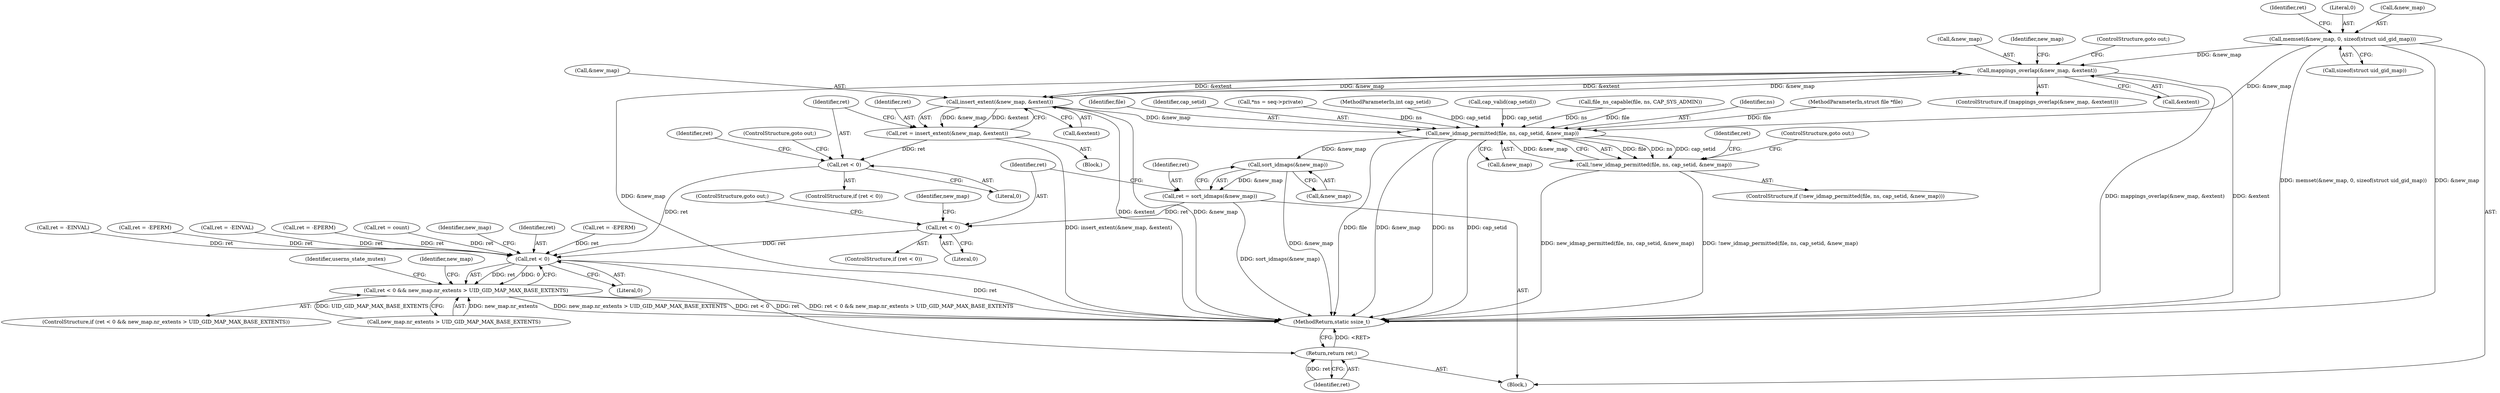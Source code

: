 digraph "0_linux_d2f007dbe7e4c9583eea6eb04d60001e85c6f1bd@API" {
"1000174" [label="(Call,memset(&new_map, 0, sizeof(struct uid_gid_map)))"];
"1000352" [label="(Call,mappings_overlap(&new_map, &extent))"];
"1000373" [label="(Call,insert_extent(&new_map, &extent))"];
"1000371" [label="(Call,ret = insert_extent(&new_map, &extent))"];
"1000379" [label="(Call,ret < 0)"];
"1000539" [label="(Call,ret < 0)"];
"1000538" [label="(Call,ret < 0 && new_map.nr_extents > UID_GID_MAP_MAX_BASE_EXTENTS)"];
"1000576" [label="(Return,return ret;)"];
"1000400" [label="(Call,new_idmap_permitted(file, ns, cap_setid, &new_map))"];
"1000399" [label="(Call,!new_idmap_permitted(file, ns, cap_setid, &new_map))"];
"1000473" [label="(Call,sort_idmaps(&new_map))"];
"1000471" [label="(Call,ret = sort_idmaps(&new_map))"];
"1000477" [label="(Call,ret < 0)"];
"1000402" [label="(Identifier,ns)"];
"1000201" [label="(Call,ret = -EINVAL)"];
"1000363" [label="(Identifier,new_map)"];
"1000408" [label="(Identifier,ret)"];
"1000181" [label="(Identifier,ret)"];
"1000479" [label="(Literal,0)"];
"1000374" [label="(Call,&new_map)"];
"1000471" [label="(Call,ret = sort_idmaps(&new_map))"];
"1000178" [label="(Call,sizeof(struct uid_gid_map))"];
"1000371" [label="(Call,ret = insert_extent(&new_map, &extent))"];
"1000379" [label="(Call,ret < 0)"];
"1000573" [label="(Identifier,userns_state_mutex)"];
"1000576" [label="(Return,return ret;)"];
"1000476" [label="(ControlStructure,if (ret < 0))"];
"1000118" [label="(MethodParameterIn,struct file *file)"];
"1000213" [label="(Block,)"];
"1000478" [label="(Identifier,ret)"];
"1000406" [label="(ControlStructure,goto out;)"];
"1000351" [label="(ControlStructure,if (mappings_overlap(&new_map, &extent)))"];
"1000473" [label="(Call,sort_idmaps(&new_map))"];
"1000484" [label="(Identifier,new_map)"];
"1000542" [label="(Call,new_map.nr_extents > UID_GID_MAP_MAX_BASE_EXTENTS)"];
"1000394" [label="(Call,ret = -EPERM)"];
"1000401" [label="(Identifier,file)"];
"1000383" [label="(Call,ret = -EINVAL)"];
"1000378" [label="(ControlStructure,if (ret < 0))"];
"1000180" [label="(Call,ret = -EPERM)"];
"1000541" [label="(Literal,0)"];
"1000474" [label="(Call,&new_map)"];
"1000373" [label="(Call,insert_extent(&new_map, &extent))"];
"1000538" [label="(Call,ret < 0 && new_map.nr_extents > UID_GID_MAP_MAX_BASE_EXTENTS)"];
"1000403" [label="(Identifier,cap_setid)"];
"1000480" [label="(ControlStructure,goto out;)"];
"1000372" [label="(Identifier,ret)"];
"1000125" [label="(Block,)"];
"1000550" [label="(Identifier,new_map)"];
"1000376" [label="(Call,&extent)"];
"1000133" [label="(Call,*ns = seq->private)"];
"1000380" [label="(Identifier,ret)"];
"1000357" [label="(ControlStructure,goto out;)"];
"1000398" [label="(ControlStructure,if (!new_idmap_permitted(file, ns, cap_setid, &new_map)))"];
"1000353" [label="(Call,&new_map)"];
"1000122" [label="(MethodParameterIn,int cap_setid)"];
"1000537" [label="(ControlStructure,if (ret < 0 && new_map.nr_extents > UID_GID_MAP_MAX_BASE_EXTENTS))"];
"1000384" [label="(Identifier,ret)"];
"1000539" [label="(Call,ret < 0)"];
"1000472" [label="(Identifier,ret)"];
"1000400" [label="(Call,new_idmap_permitted(file, ns, cap_setid, &new_map))"];
"1000477" [label="(Call,ret < 0)"];
"1000193" [label="(Call,cap_valid(cap_setid))"];
"1000174" [label="(Call,memset(&new_map, 0, sizeof(struct uid_gid_map)))"];
"1000399" [label="(Call,!new_idmap_permitted(file, ns, cap_setid, &new_map))"];
"1000533" [label="(Call,ret = count)"];
"1000578" [label="(MethodReturn,static ssize_t)"];
"1000196" [label="(Call,file_ns_capable(file, ns, CAP_SYS_ADMIN))"];
"1000544" [label="(Identifier,new_map)"];
"1000177" [label="(Literal,0)"];
"1000355" [label="(Call,&extent)"];
"1000540" [label="(Identifier,ret)"];
"1000175" [label="(Call,&new_map)"];
"1000381" [label="(Literal,0)"];
"1000382" [label="(ControlStructure,goto out;)"];
"1000352" [label="(Call,mappings_overlap(&new_map, &extent))"];
"1000407" [label="(Call,ret = -EPERM)"];
"1000577" [label="(Identifier,ret)"];
"1000404" [label="(Call,&new_map)"];
"1000174" -> "1000125"  [label="AST: "];
"1000174" -> "1000178"  [label="CFG: "];
"1000175" -> "1000174"  [label="AST: "];
"1000177" -> "1000174"  [label="AST: "];
"1000178" -> "1000174"  [label="AST: "];
"1000181" -> "1000174"  [label="CFG: "];
"1000174" -> "1000578"  [label="DDG: memset(&new_map, 0, sizeof(struct uid_gid_map))"];
"1000174" -> "1000578"  [label="DDG: &new_map"];
"1000174" -> "1000352"  [label="DDG: &new_map"];
"1000174" -> "1000400"  [label="DDG: &new_map"];
"1000352" -> "1000351"  [label="AST: "];
"1000352" -> "1000355"  [label="CFG: "];
"1000353" -> "1000352"  [label="AST: "];
"1000355" -> "1000352"  [label="AST: "];
"1000357" -> "1000352"  [label="CFG: "];
"1000363" -> "1000352"  [label="CFG: "];
"1000352" -> "1000578"  [label="DDG: &new_map"];
"1000352" -> "1000578"  [label="DDG: mappings_overlap(&new_map, &extent)"];
"1000352" -> "1000578"  [label="DDG: &extent"];
"1000373" -> "1000352"  [label="DDG: &new_map"];
"1000373" -> "1000352"  [label="DDG: &extent"];
"1000352" -> "1000373"  [label="DDG: &new_map"];
"1000352" -> "1000373"  [label="DDG: &extent"];
"1000373" -> "1000371"  [label="AST: "];
"1000373" -> "1000376"  [label="CFG: "];
"1000374" -> "1000373"  [label="AST: "];
"1000376" -> "1000373"  [label="AST: "];
"1000371" -> "1000373"  [label="CFG: "];
"1000373" -> "1000578"  [label="DDG: &extent"];
"1000373" -> "1000578"  [label="DDG: &new_map"];
"1000373" -> "1000371"  [label="DDG: &new_map"];
"1000373" -> "1000371"  [label="DDG: &extent"];
"1000373" -> "1000400"  [label="DDG: &new_map"];
"1000371" -> "1000213"  [label="AST: "];
"1000372" -> "1000371"  [label="AST: "];
"1000380" -> "1000371"  [label="CFG: "];
"1000371" -> "1000578"  [label="DDG: insert_extent(&new_map, &extent)"];
"1000371" -> "1000379"  [label="DDG: ret"];
"1000379" -> "1000378"  [label="AST: "];
"1000379" -> "1000381"  [label="CFG: "];
"1000380" -> "1000379"  [label="AST: "];
"1000381" -> "1000379"  [label="AST: "];
"1000382" -> "1000379"  [label="CFG: "];
"1000384" -> "1000379"  [label="CFG: "];
"1000379" -> "1000539"  [label="DDG: ret"];
"1000539" -> "1000538"  [label="AST: "];
"1000539" -> "1000541"  [label="CFG: "];
"1000540" -> "1000539"  [label="AST: "];
"1000541" -> "1000539"  [label="AST: "];
"1000544" -> "1000539"  [label="CFG: "];
"1000538" -> "1000539"  [label="CFG: "];
"1000539" -> "1000578"  [label="DDG: ret"];
"1000539" -> "1000538"  [label="DDG: ret"];
"1000539" -> "1000538"  [label="DDG: 0"];
"1000383" -> "1000539"  [label="DDG: ret"];
"1000407" -> "1000539"  [label="DDG: ret"];
"1000180" -> "1000539"  [label="DDG: ret"];
"1000533" -> "1000539"  [label="DDG: ret"];
"1000477" -> "1000539"  [label="DDG: ret"];
"1000201" -> "1000539"  [label="DDG: ret"];
"1000394" -> "1000539"  [label="DDG: ret"];
"1000539" -> "1000576"  [label="DDG: ret"];
"1000538" -> "1000537"  [label="AST: "];
"1000538" -> "1000542"  [label="CFG: "];
"1000542" -> "1000538"  [label="AST: "];
"1000550" -> "1000538"  [label="CFG: "];
"1000573" -> "1000538"  [label="CFG: "];
"1000538" -> "1000578"  [label="DDG: new_map.nr_extents > UID_GID_MAP_MAX_BASE_EXTENTS"];
"1000538" -> "1000578"  [label="DDG: ret < 0"];
"1000538" -> "1000578"  [label="DDG: ret < 0 && new_map.nr_extents > UID_GID_MAP_MAX_BASE_EXTENTS"];
"1000542" -> "1000538"  [label="DDG: new_map.nr_extents"];
"1000542" -> "1000538"  [label="DDG: UID_GID_MAP_MAX_BASE_EXTENTS"];
"1000576" -> "1000125"  [label="AST: "];
"1000576" -> "1000577"  [label="CFG: "];
"1000577" -> "1000576"  [label="AST: "];
"1000578" -> "1000576"  [label="CFG: "];
"1000576" -> "1000578"  [label="DDG: <RET>"];
"1000577" -> "1000576"  [label="DDG: ret"];
"1000400" -> "1000399"  [label="AST: "];
"1000400" -> "1000404"  [label="CFG: "];
"1000401" -> "1000400"  [label="AST: "];
"1000402" -> "1000400"  [label="AST: "];
"1000403" -> "1000400"  [label="AST: "];
"1000404" -> "1000400"  [label="AST: "];
"1000399" -> "1000400"  [label="CFG: "];
"1000400" -> "1000578"  [label="DDG: file"];
"1000400" -> "1000578"  [label="DDG: &new_map"];
"1000400" -> "1000578"  [label="DDG: ns"];
"1000400" -> "1000578"  [label="DDG: cap_setid"];
"1000400" -> "1000399"  [label="DDG: file"];
"1000400" -> "1000399"  [label="DDG: ns"];
"1000400" -> "1000399"  [label="DDG: cap_setid"];
"1000400" -> "1000399"  [label="DDG: &new_map"];
"1000196" -> "1000400"  [label="DDG: file"];
"1000196" -> "1000400"  [label="DDG: ns"];
"1000118" -> "1000400"  [label="DDG: file"];
"1000133" -> "1000400"  [label="DDG: ns"];
"1000193" -> "1000400"  [label="DDG: cap_setid"];
"1000122" -> "1000400"  [label="DDG: cap_setid"];
"1000400" -> "1000473"  [label="DDG: &new_map"];
"1000399" -> "1000398"  [label="AST: "];
"1000406" -> "1000399"  [label="CFG: "];
"1000408" -> "1000399"  [label="CFG: "];
"1000399" -> "1000578"  [label="DDG: new_idmap_permitted(file, ns, cap_setid, &new_map)"];
"1000399" -> "1000578"  [label="DDG: !new_idmap_permitted(file, ns, cap_setid, &new_map)"];
"1000473" -> "1000471"  [label="AST: "];
"1000473" -> "1000474"  [label="CFG: "];
"1000474" -> "1000473"  [label="AST: "];
"1000471" -> "1000473"  [label="CFG: "];
"1000473" -> "1000578"  [label="DDG: &new_map"];
"1000473" -> "1000471"  [label="DDG: &new_map"];
"1000471" -> "1000125"  [label="AST: "];
"1000472" -> "1000471"  [label="AST: "];
"1000478" -> "1000471"  [label="CFG: "];
"1000471" -> "1000578"  [label="DDG: sort_idmaps(&new_map)"];
"1000471" -> "1000477"  [label="DDG: ret"];
"1000477" -> "1000476"  [label="AST: "];
"1000477" -> "1000479"  [label="CFG: "];
"1000478" -> "1000477"  [label="AST: "];
"1000479" -> "1000477"  [label="AST: "];
"1000480" -> "1000477"  [label="CFG: "];
"1000484" -> "1000477"  [label="CFG: "];
}
